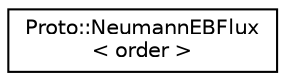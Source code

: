 digraph "Graphical Class Hierarchy"
{
  edge [fontname="Helvetica",fontsize="10",labelfontname="Helvetica",labelfontsize="10"];
  node [fontname="Helvetica",fontsize="10",shape=record];
  rankdir="LR";
  Node0 [label="Proto::NeumannEBFlux\l\< order \>",height=0.2,width=0.4,color="black", fillcolor="white", style="filled",URL="$classProto_1_1NeumannEBFlux.html"];
}

